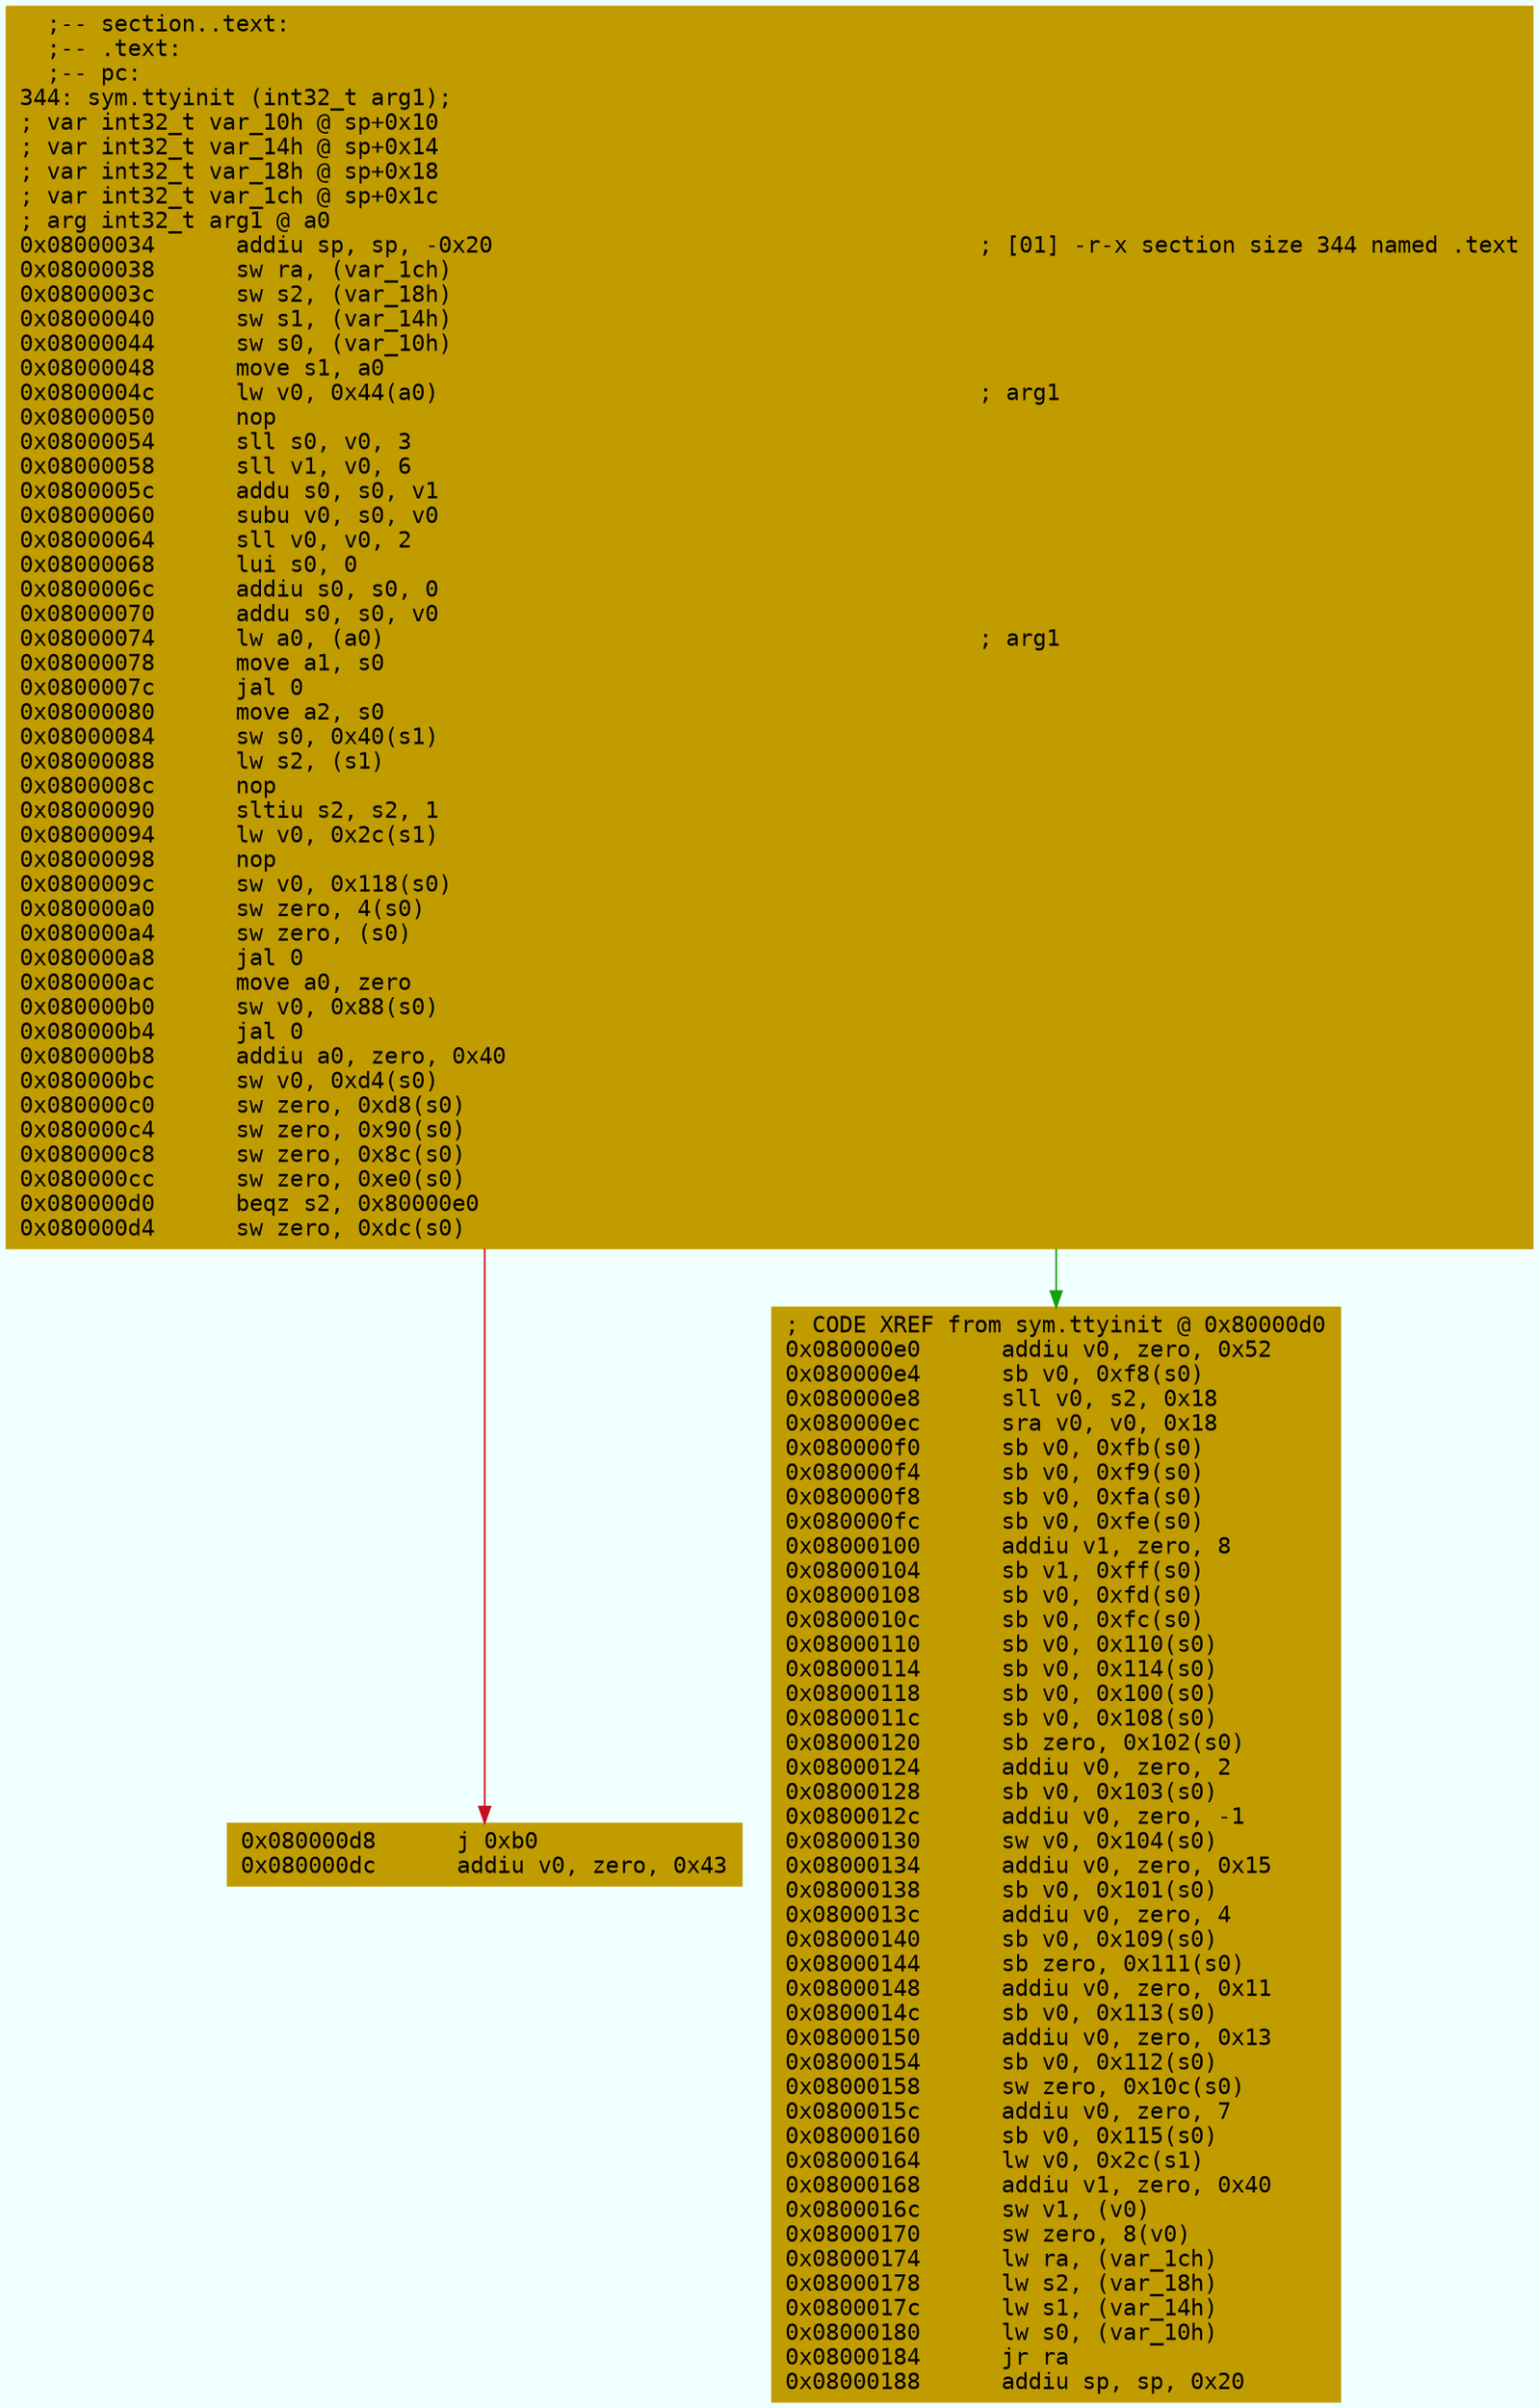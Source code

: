 digraph code {
	graph [bgcolor=azure fontsize=8 fontname="Courier" splines="ortho"];
	node [fillcolor=gray style=filled shape=box];
	edge [arrowhead="normal"];
	"0x08000034" [URL="sym.ttyinit/0x08000034", fillcolor="#c19c00",color="#c19c00", fontname="Courier",label="  ;-- section..text:\l  ;-- .text:\l  ;-- pc:\l344: sym.ttyinit (int32_t arg1);\l; var int32_t var_10h @ sp+0x10\l; var int32_t var_14h @ sp+0x14\l; var int32_t var_18h @ sp+0x18\l; var int32_t var_1ch @ sp+0x1c\l; arg int32_t arg1 @ a0\l0x08000034      addiu sp, sp, -0x20                                    ; [01] -r-x section size 344 named .text\l0x08000038      sw ra, (var_1ch)\l0x0800003c      sw s2, (var_18h)\l0x08000040      sw s1, (var_14h)\l0x08000044      sw s0, (var_10h)\l0x08000048      move s1, a0\l0x0800004c      lw v0, 0x44(a0)                                        ; arg1\l0x08000050      nop\l0x08000054      sll s0, v0, 3\l0x08000058      sll v1, v0, 6\l0x0800005c      addu s0, s0, v1\l0x08000060      subu v0, s0, v0\l0x08000064      sll v0, v0, 2\l0x08000068      lui s0, 0\l0x0800006c      addiu s0, s0, 0\l0x08000070      addu s0, s0, v0\l0x08000074      lw a0, (a0)                                            ; arg1\l0x08000078      move a1, s0\l0x0800007c      jal 0\l0x08000080      move a2, s0\l0x08000084      sw s0, 0x40(s1)\l0x08000088      lw s2, (s1)\l0x0800008c      nop\l0x08000090      sltiu s2, s2, 1\l0x08000094      lw v0, 0x2c(s1)\l0x08000098      nop\l0x0800009c      sw v0, 0x118(s0)\l0x080000a0      sw zero, 4(s0)\l0x080000a4      sw zero, (s0)\l0x080000a8      jal 0\l0x080000ac      move a0, zero\l0x080000b0      sw v0, 0x88(s0)\l0x080000b4      jal 0\l0x080000b8      addiu a0, zero, 0x40\l0x080000bc      sw v0, 0xd4(s0)\l0x080000c0      sw zero, 0xd8(s0)\l0x080000c4      sw zero, 0x90(s0)\l0x080000c8      sw zero, 0x8c(s0)\l0x080000cc      sw zero, 0xe0(s0)\l0x080000d0      beqz s2, 0x80000e0\l0x080000d4      sw zero, 0xdc(s0)\l"]
	"0x080000d8" [URL="sym.ttyinit/0x080000d8", fillcolor="#c19c00",color="#c19c00", fontname="Courier",label="0x080000d8      j 0xb0\l0x080000dc      addiu v0, zero, 0x43\l"]
	"0x080000e0" [URL="sym.ttyinit/0x080000e0", fillcolor="#c19c00",color="#c19c00", fontname="Courier",label="; CODE XREF from sym.ttyinit @ 0x80000d0\l0x080000e0      addiu v0, zero, 0x52\l0x080000e4      sb v0, 0xf8(s0)\l0x080000e8      sll v0, s2, 0x18\l0x080000ec      sra v0, v0, 0x18\l0x080000f0      sb v0, 0xfb(s0)\l0x080000f4      sb v0, 0xf9(s0)\l0x080000f8      sb v0, 0xfa(s0)\l0x080000fc      sb v0, 0xfe(s0)\l0x08000100      addiu v1, zero, 8\l0x08000104      sb v1, 0xff(s0)\l0x08000108      sb v0, 0xfd(s0)\l0x0800010c      sb v0, 0xfc(s0)\l0x08000110      sb v0, 0x110(s0)\l0x08000114      sb v0, 0x114(s0)\l0x08000118      sb v0, 0x100(s0)\l0x0800011c      sb v0, 0x108(s0)\l0x08000120      sb zero, 0x102(s0)\l0x08000124      addiu v0, zero, 2\l0x08000128      sb v0, 0x103(s0)\l0x0800012c      addiu v0, zero, -1\l0x08000130      sw v0, 0x104(s0)\l0x08000134      addiu v0, zero, 0x15\l0x08000138      sb v0, 0x101(s0)\l0x0800013c      addiu v0, zero, 4\l0x08000140      sb v0, 0x109(s0)\l0x08000144      sb zero, 0x111(s0)\l0x08000148      addiu v0, zero, 0x11\l0x0800014c      sb v0, 0x113(s0)\l0x08000150      addiu v0, zero, 0x13\l0x08000154      sb v0, 0x112(s0)\l0x08000158      sw zero, 0x10c(s0)\l0x0800015c      addiu v0, zero, 7\l0x08000160      sb v0, 0x115(s0)\l0x08000164      lw v0, 0x2c(s1)\l0x08000168      addiu v1, zero, 0x40\l0x0800016c      sw v1, (v0)\l0x08000170      sw zero, 8(v0)\l0x08000174      lw ra, (var_1ch)\l0x08000178      lw s2, (var_18h)\l0x0800017c      lw s1, (var_14h)\l0x08000180      lw s0, (var_10h)\l0x08000184      jr ra\l0x08000188      addiu sp, sp, 0x20\l"]
        "0x08000034" -> "0x080000e0" [color="#13a10e"];
        "0x08000034" -> "0x080000d8" [color="#c50f1f"];
}
